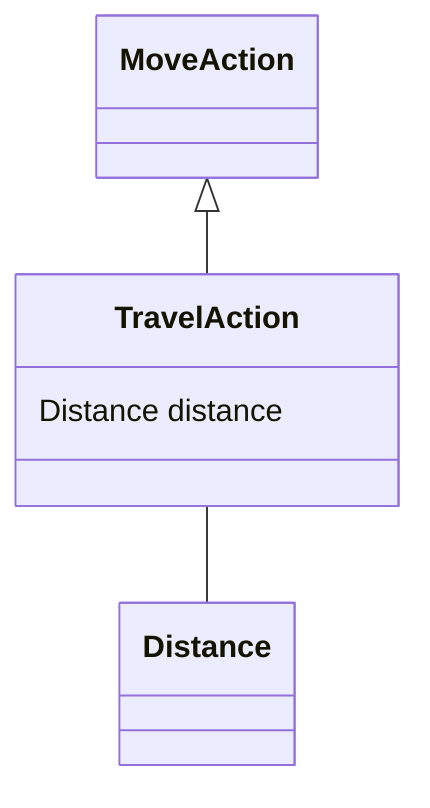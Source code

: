 classDiagram
  TravelAction -- Distance


MoveAction <|-- TravelAction
class TravelAction {

  Distance distance

}